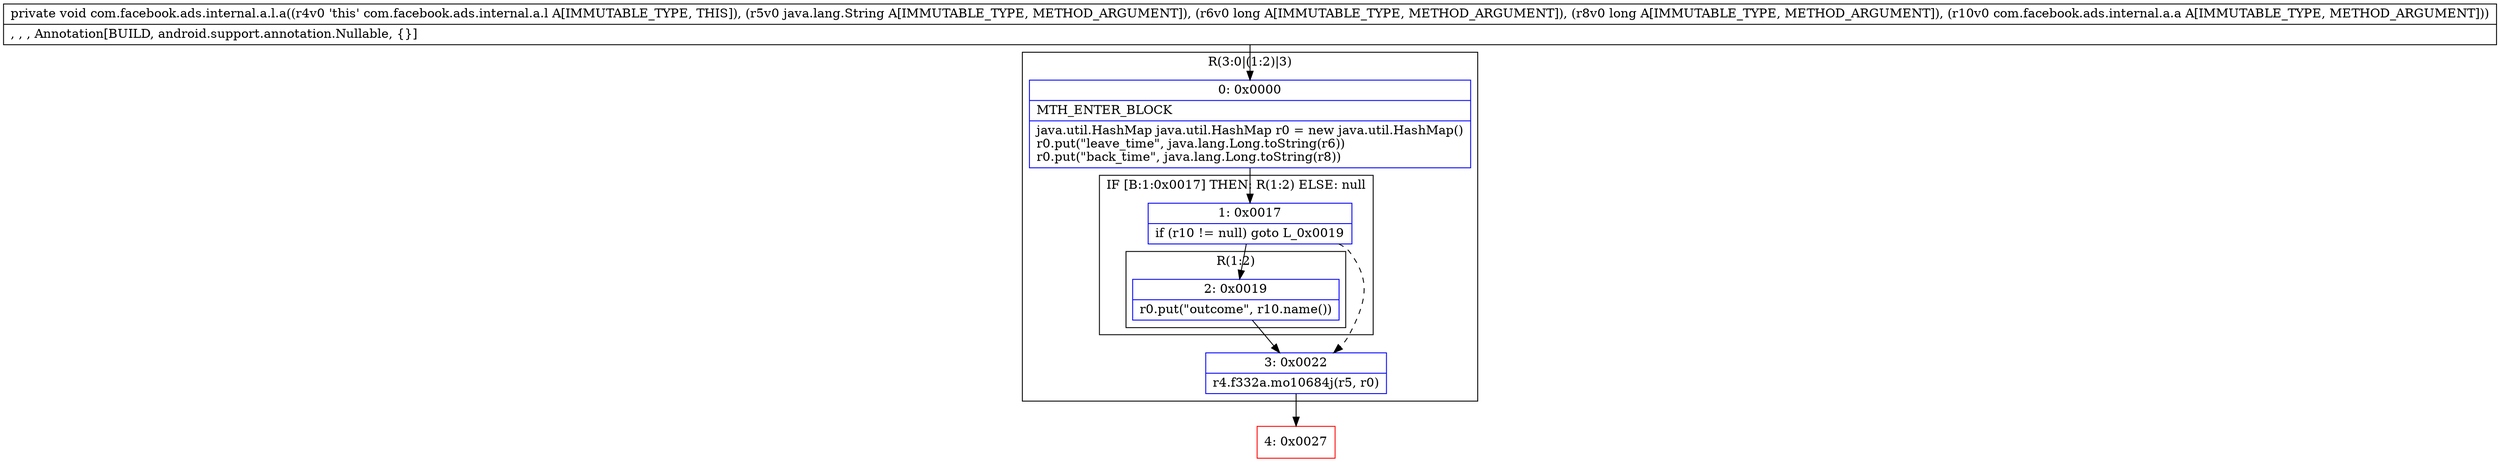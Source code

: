 digraph "CFG forcom.facebook.ads.internal.a.l.a(Ljava\/lang\/String;JJLcom\/facebook\/ads\/internal\/a\/a;)V" {
subgraph cluster_Region_134474291 {
label = "R(3:0|(1:2)|3)";
node [shape=record,color=blue];
Node_0 [shape=record,label="{0\:\ 0x0000|MTH_ENTER_BLOCK\l|java.util.HashMap java.util.HashMap r0 = new java.util.HashMap()\lr0.put(\"leave_time\", java.lang.Long.toString(r6))\lr0.put(\"back_time\", java.lang.Long.toString(r8))\l}"];
subgraph cluster_IfRegion_423389503 {
label = "IF [B:1:0x0017] THEN: R(1:2) ELSE: null";
node [shape=record,color=blue];
Node_1 [shape=record,label="{1\:\ 0x0017|if (r10 != null) goto L_0x0019\l}"];
subgraph cluster_Region_1482026804 {
label = "R(1:2)";
node [shape=record,color=blue];
Node_2 [shape=record,label="{2\:\ 0x0019|r0.put(\"outcome\", r10.name())\l}"];
}
}
Node_3 [shape=record,label="{3\:\ 0x0022|r4.f332a.mo10684j(r5, r0)\l}"];
}
Node_4 [shape=record,color=red,label="{4\:\ 0x0027}"];
MethodNode[shape=record,label="{private void com.facebook.ads.internal.a.l.a((r4v0 'this' com.facebook.ads.internal.a.l A[IMMUTABLE_TYPE, THIS]), (r5v0 java.lang.String A[IMMUTABLE_TYPE, METHOD_ARGUMENT]), (r6v0 long A[IMMUTABLE_TYPE, METHOD_ARGUMENT]), (r8v0 long A[IMMUTABLE_TYPE, METHOD_ARGUMENT]), (r10v0 com.facebook.ads.internal.a.a A[IMMUTABLE_TYPE, METHOD_ARGUMENT]))  | , , , Annotation[BUILD, android.support.annotation.Nullable, \{\}]\l}"];
MethodNode -> Node_0;
Node_0 -> Node_1;
Node_1 -> Node_2;
Node_1 -> Node_3[style=dashed];
Node_2 -> Node_3;
Node_3 -> Node_4;
}

